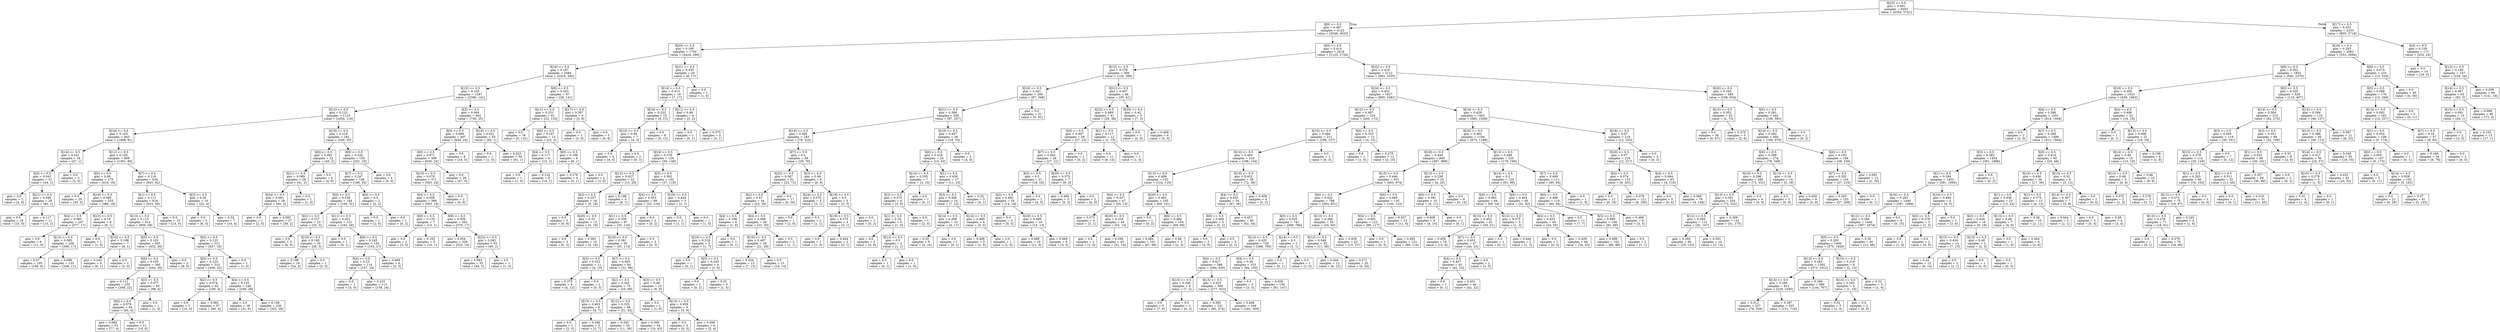digraph Tree {
node [shape=box] ;
0 [label="X[23] <= 0.5\ngini = 0.491\nsamples = 6355\nvalue = [4354, 5741]"] ;
1 [label="X[9] <= 0.5\ngini = 0.497\nsamples = 4122\nvalue = [3549, 3023]"] ;
0 -> 1 [labeldistance=2.5, labelangle=45, headlabel="True"] ;
2 [label="X[20] <= 0.5\ngini = 0.195\nsamples = 1704\nvalue = [2424, 299]"] ;
1 -> 2 ;
3 [label="X[16] <= 0.5\ngini = 0.187\nsamples = 1684\nvalue = [2416, 282]"] ;
2 -> 3 ;
4 [label="X[15] <= 0.5\ngini = 0.105\nsamples = 1587\nvalue = [2390, 141]"] ;
3 -> 4 ;
5 [label="X[12] <= 0.5\ngini = 0.122\nsamples = 1125\nvalue = [1654, 116]"] ;
4 -> 5 ;
6 [label="X[24] <= 0.5\ngini = 0.103\nsamples = 943\nvalue = [1408, 81]"] ;
5 -> 6 ;
7 [label="X[14] <= 0.5\ngini = 0.041\nsamples = 34\nvalue = [47, 1]"] ;
6 -> 7 ;
8 [label="X[0] <= 0.5\ngini = 0.043\nsamples = 31\nvalue = [44, 1]"] ;
7 -> 8 ;
9 [label="gini = 0.0\nsamples = 2\nvalue = [4, 0]"] ;
8 -> 9 ;
10 [label="X[21] <= 0.5\ngini = 0.048\nsamples = 29\nvalue = [40, 1]"] ;
8 -> 10 ;
11 [label="gini = 0.0\nsamples = 18\nvalue = [25, 0]"] ;
10 -> 11 ;
12 [label="gini = 0.117\nsamples = 11\nvalue = [15, 1]"] ;
10 -> 12 ;
13 [label="gini = 0.0\nsamples = 3\nvalue = [3, 0]"] ;
7 -> 13 ;
14 [label="X[11] <= 0.5\ngini = 0.105\nsamples = 909\nvalue = [1361, 80]"] ;
6 -> 14 ;
15 [label="X[0] <= 0.5\ngini = 0.08\nsamples = 275\nvalue = [416, 18]"] ;
14 -> 15 ;
16 [label="gini = 0.0\nsamples = 20\nvalue = [30, 0]"] ;
15 -> 16 ;
17 [label="X[19] <= 0.5\ngini = 0.085\nsamples = 255\nvalue = [386, 18]"] ;
15 -> 17 ;
18 [label="X[4] <= 0.5\ngini = 0.083\nsamples = 247\nvalue = [377, 17]"] ;
17 -> 18 ;
19 [label="gini = 0.0\nsamples = 9\nvalue = [11, 0]"] ;
18 -> 19 ;
20 [label="X[13] <= 0.5\ngini = 0.085\nsamples = 238\nvalue = [366, 17]"] ;
18 -> 20 ;
21 [label="gini = 0.07\nsamples = 105\nvalue = [160, 6]"] ;
20 -> 21 ;
22 [label="gini = 0.096\nsamples = 133\nvalue = [206, 11]"] ;
20 -> 22 ;
23 [label="X[13] <= 0.5\ngini = 0.18\nsamples = 8\nvalue = [9, 1]"] ;
17 -> 23 ;
24 [label="gini = 0.0\nsamples = 1\nvalue = [1, 0]"] ;
23 -> 24 ;
25 [label="X[10] <= 0.5\ngini = 0.198\nsamples = 7\nvalue = [8, 1]"] ;
23 -> 25 ;
26 [label="gini = 0.245\nsamples = 6\nvalue = [6, 1]"] ;
25 -> 26 ;
27 [label="gini = 0.0\nsamples = 1\nvalue = [2, 0]"] ;
25 -> 27 ;
28 [label="X[7] <= 0.5\ngini = 0.116\nsamples = 634\nvalue = [945, 62]"] ;
14 -> 28 ;
29 [label="X[1] <= 0.5\ngini = 0.111\nsamples = 624\nvalue = [923, 58]"] ;
28 -> 29 ;
30 [label="X[13] <= 0.5\ngini = 0.113\nsamples = 614\nvalue = [909, 58]"] ;
29 -> 30 ;
31 [label="X[5] <= 0.5\ngini = 0.103\nsamples = 303\nvalue = [452, 26]"] ;
30 -> 31 ;
32 [label="X[6] <= 0.5\ngini = 0.105\nsamples = 300\nvalue = [444, 26]"] ;
31 -> 32 ;
33 [label="gini = 0.112\nsamples = 235\nvalue = [348, 22]"] ;
32 -> 33 ;
34 [label="X[3] <= 0.5\ngini = 0.077\nsamples = 65\nvalue = [96, 4]"] ;
32 -> 34 ;
35 [label="X[0] <= 0.5\ngini = 0.078\nsamples = 64\nvalue = [95, 4]"] ;
34 -> 35 ;
36 [label="gini = 0.094\nsamples = 53\nvalue = [77, 4]"] ;
35 -> 36 ;
37 [label="gini = 0.0\nsamples = 11\nvalue = [18, 0]"] ;
35 -> 37 ;
38 [label="gini = 0.0\nsamples = 1\nvalue = [1, 0]"] ;
34 -> 38 ;
39 [label="gini = 0.0\nsamples = 3\nvalue = [8, 0]"] ;
31 -> 39 ;
40 [label="X[5] <= 0.5\ngini = 0.122\nsamples = 311\nvalue = [457, 32]"] ;
30 -> 40 ;
41 [label="X[0] <= 0.5\ngini = 0.123\nsamples = 310\nvalue = [456, 32]"] ;
40 -> 41 ;
42 [label="X[2] <= 0.5\ngini = 0.074\nsamples = 62\nvalue = [100, 4]"] ;
41 -> 42 ;
43 [label="gini = 0.0\nsamples = 5\nvalue = [10, 0]"] ;
42 -> 43 ;
44 [label="gini = 0.081\nsamples = 57\nvalue = [90, 4]"] ;
42 -> 44 ;
45 [label="X[4] <= 0.5\ngini = 0.135\nsamples = 248\nvalue = [356, 28]"] ;
41 -> 45 ;
46 [label="gini = 0.0\nsamples = 18\nvalue = [31, 0]"] ;
45 -> 46 ;
47 [label="gini = 0.146\nsamples = 230\nvalue = [325, 28]"] ;
45 -> 47 ;
48 [label="gini = 0.0\nsamples = 1\nvalue = [1, 0]"] ;
40 -> 48 ;
49 [label="gini = 0.0\nsamples = 10\nvalue = [14, 0]"] ;
29 -> 49 ;
50 [label="X[3] <= 0.5\ngini = 0.26\nsamples = 10\nvalue = [22, 4]"] ;
28 -> 50 ;
51 [label="gini = 0.0\nsamples = 3\nvalue = [6, 0]"] ;
50 -> 51 ;
52 [label="gini = 0.32\nsamples = 7\nvalue = [16, 4]"] ;
50 -> 52 ;
53 [label="X[19] <= 0.5\ngini = 0.218\nsamples = 182\nvalue = [246, 35]"] ;
5 -> 53 ;
54 [label="X[6] <= 0.5\ngini = 0.081\nsamples = 32\nvalue = [45, 2]"] ;
53 -> 54 ;
55 [label="X[21] <= 0.5\ngini = 0.089\nsamples = 29\nvalue = [41, 2]"] ;
54 -> 55 ;
56 [label="X[24] <= 0.5\ngini = 0.091\nsamples = 28\nvalue = [40, 2]"] ;
55 -> 56 ;
57 [label="gini = 0.0\nsamples = 1\nvalue = [2, 0]"] ;
56 -> 57 ;
58 [label="gini = 0.095\nsamples = 27\nvalue = [38, 2]"] ;
56 -> 58 ;
59 [label="gini = 0.0\nsamples = 1\nvalue = [1, 0]"] ;
55 -> 59 ;
60 [label="gini = 0.0\nsamples = 3\nvalue = [4, 0]"] ;
54 -> 60 ;
61 [label="X[8] <= 0.5\ngini = 0.242\nsamples = 150\nvalue = [201, 33]"] ;
53 -> 61 ;
62 [label="X[7] <= 0.5\ngini = 0.247\nsamples = 146\nvalue = [196, 33]"] ;
61 -> 62 ;
63 [label="X[0] <= 0.5\ngini = 0.238\nsamples = 144\nvalue = [194, 31]"] ;
62 -> 63 ;
64 [label="X[2] <= 0.5\ngini = 0.157\nsamples = 23\nvalue = [32, 3]"] ;
63 -> 64 ;
65 [label="gini = 0.0\nsamples = 3\nvalue = [6, 0]"] ;
64 -> 65 ;
66 [label="X[10] <= 0.5\ngini = 0.185\nsamples = 20\nvalue = [26, 3]"] ;
64 -> 66 ;
67 [label="gini = 0.198\nsamples = 19\nvalue = [24, 3]"] ;
66 -> 67 ;
68 [label="gini = 0.0\nsamples = 1\nvalue = [2, 0]"] ;
66 -> 68 ;
69 [label="X[11] <= 0.5\ngini = 0.251\nsamples = 121\nvalue = [162, 28]"] ;
63 -> 69 ;
70 [label="gini = 0.0\nsamples = 1\nvalue = [0, 1]"] ;
69 -> 70 ;
71 [label="X[6] <= 0.5\ngini = 0.245\nsamples = 120\nvalue = [162, 27]"] ;
69 -> 71 ;
72 [label="X[4] <= 0.5\ngini = 0.23\nsamples = 114\nvalue = [157, 24]"] ;
71 -> 72 ;
73 [label="gini = 0.0\nsamples = 1\nvalue = [3, 0]"] ;
72 -> 73 ;
74 [label="gini = 0.233\nsamples = 113\nvalue = [154, 24]"] ;
72 -> 74 ;
75 [label="gini = 0.469\nsamples = 6\nvalue = [5, 3]"] ;
71 -> 75 ;
76 [label="X[0] <= 0.5\ngini = 0.5\nsamples = 2\nvalue = [2, 2]"] ;
62 -> 76 ;
77 [label="gini = 0.0\nsamples = 1\nvalue = [2, 0]"] ;
76 -> 77 ;
78 [label="gini = 0.0\nsamples = 1\nvalue = [0, 2]"] ;
76 -> 78 ;
79 [label="gini = 0.0\nsamples = 4\nvalue = [5, 0]"] ;
61 -> 79 ;
80 [label="X[2] <= 0.5\ngini = 0.064\nsamples = 462\nvalue = [736, 25]"] ;
4 -> 80 ;
81 [label="X[5] <= 0.5\ngini = 0.069\nsamples = 407\nvalue = [644, 24]"] ;
80 -> 81 ;
82 [label="X[6] <= 0.5\ngini = 0.071\nsamples = 399\nvalue = [630, 24]"] ;
81 -> 82 ;
83 [label="X[10] <= 0.5\ngini = 0.076\nsamples = 371\nvalue = [583, 24]"] ;
82 -> 83 ;
84 [label="X[4] <= 0.5\ngini = 0.058\nsamples = 369\nvalue = [583, 18]"] ;
83 -> 84 ;
85 [label="X[0] <= 0.5\ngini = 0.133\nsamples = 7\nvalue = [13, 1]"] ;
84 -> 85 ;
86 [label="gini = 0.0\nsamples = 2\nvalue = [3, 0]"] ;
85 -> 86 ;
87 [label="gini = 0.165\nsamples = 5\nvalue = [10, 1]"] ;
85 -> 87 ;
88 [label="X[8] <= 0.5\ngini = 0.056\nsamples = 362\nvalue = [570, 17]"] ;
84 -> 88 ;
89 [label="gini = 0.054\nsamples = 329\nvalue = [525, 15]"] ;
88 -> 89 ;
90 [label="X[22] <= 0.5\ngini = 0.081\nsamples = 33\nvalue = [45, 2]"] ;
88 -> 90 ;
91 [label="gini = 0.083\nsamples = 32\nvalue = [44, 2]"] ;
90 -> 91 ;
92 [label="gini = 0.0\nsamples = 1\nvalue = [1, 0]"] ;
90 -> 92 ;
93 [label="gini = 0.0\nsamples = 2\nvalue = [0, 6]"] ;
83 -> 93 ;
94 [label="gini = 0.0\nsamples = 28\nvalue = [47, 0]"] ;
82 -> 94 ;
95 [label="gini = 0.0\nsamples = 8\nvalue = [14, 0]"] ;
81 -> 95 ;
96 [label="X[19] <= 0.5\ngini = 0.021\nsamples = 55\nvalue = [92, 1]"] ;
80 -> 96 ;
97 [label="gini = 0.0\nsamples = 1\nvalue = [1, 0]"] ;
96 -> 97 ;
98 [label="gini = 0.022\nsamples = 54\nvalue = [91, 1]"] ;
96 -> 98 ;
99 [label="X[8] <= 0.5\ngini = 0.263\nsamples = 97\nvalue = [26, 141]"] ;
3 -> 99 ;
100 [label="X[11] <= 0.5\ngini = 0.251\nsamples = 91\nvalue = [23, 133]"] ;
99 -> 100 ;
101 [label="gini = 0.0\nsamples = 76\nvalue = [0, 131]"] ;
100 -> 101 ;
102 [label="X[6] <= 0.5\ngini = 0.147\nsamples = 15\nvalue = [23, 2]"] ;
100 -> 102 ;
103 [label="X[4] <= 0.5\ngini = 0.117\nsamples = 9\nvalue = [15, 1]"] ;
102 -> 103 ;
104 [label="gini = 0.0\nsamples = 1\nvalue = [1, 0]"] ;
103 -> 104 ;
105 [label="gini = 0.124\nsamples = 8\nvalue = [14, 1]"] ;
103 -> 105 ;
106 [label="X[0] <= 0.5\ngini = 0.198\nsamples = 6\nvalue = [8, 1]"] ;
102 -> 106 ;
107 [label="gini = 0.278\nsamples = 4\nvalue = [5, 1]"] ;
106 -> 107 ;
108 [label="gini = 0.0\nsamples = 2\nvalue = [3, 0]"] ;
106 -> 108 ;
109 [label="X[17] <= 0.5\ngini = 0.397\nsamples = 6\nvalue = [3, 8]"] ;
99 -> 109 ;
110 [label="gini = 0.0\nsamples = 1\nvalue = [3, 0]"] ;
109 -> 110 ;
111 [label="gini = 0.0\nsamples = 5\nvalue = [0, 8]"] ;
109 -> 111 ;
112 [label="X[21] <= 0.5\ngini = 0.435\nsamples = 20\nvalue = [8, 17]"] ;
2 -> 112 ;
113 [label="X[14] <= 0.5\ngini = 0.413\nsamples = 19\nvalue = [7, 17]"] ;
112 -> 113 ;
114 [label="X[16] <= 0.5\ngini = 0.332\nsamples = 15\nvalue = [4, 15]"] ;
113 -> 114 ;
115 [label="X[10] <= 0.5\ngini = 0.49\nsamples = 7\nvalue = [4, 3]"] ;
114 -> 115 ;
116 [label="gini = 0.0\nsamples = 4\nvalue = [4, 0]"] ;
115 -> 116 ;
117 [label="gini = 0.0\nsamples = 3\nvalue = [0, 3]"] ;
115 -> 117 ;
118 [label="gini = 0.0\nsamples = 8\nvalue = [0, 12]"] ;
114 -> 118 ;
119 [label="X[11] <= 0.5\ngini = 0.48\nsamples = 4\nvalue = [3, 2]"] ;
113 -> 119 ;
120 [label="gini = 0.0\nsamples = 1\nvalue = [0, 1]"] ;
119 -> 120 ;
121 [label="gini = 0.375\nsamples = 3\nvalue = [3, 1]"] ;
119 -> 121 ;
122 [label="gini = 0.0\nsamples = 1\nvalue = [1, 0]"] ;
112 -> 122 ;
123 [label="X[0] <= 0.5\ngini = 0.414\nsamples = 2418\nvalue = [1125, 2724]"] ;
1 -> 123 ;
124 [label="X[15] <= 0.5\ngini = 0.378\nsamples = 306\nvalue = [132, 389]"] ;
123 -> 124 ;
125 [label="X[16] <= 0.5\ngini = 0.341\nsamples = 260\nvalue = [97, 348]"] ;
124 -> 125 ;
126 [label="X[21] <= 0.5\ngini = 0.398\nsamples = 209\nvalue = [97, 257]"] ;
125 -> 126 ;
127 [label="X[14] <= 0.5\ngini = 0.385\nsamples = 183\nvalue = [79, 224]"] ;
126 -> 127 ;
128 [label="X[24] <= 0.5\ngini = 0.378\nsamples = 124\nvalue = [50, 148]"] ;
127 -> 128 ;
129 [label="X[12] <= 0.5\ngini = 0.427\nsamples = 22\nvalue = [13, 29]"] ;
128 -> 129 ;
130 [label="X[2] <= 0.5\ngini = 0.257\nsamples = 18\nvalue = [5, 28]"] ;
129 -> 130 ;
131 [label="gini = 0.0\nsamples = 5\nvalue = [0, 9]"] ;
130 -> 131 ;
132 [label="X[20] <= 0.5\ngini = 0.33\nsamples = 13\nvalue = [5, 19]"] ;
130 -> 132 ;
133 [label="gini = 0.0\nsamples = 3\nvalue = [0, 3]"] ;
132 -> 133 ;
134 [label="gini = 0.363\nsamples = 10\nvalue = [5, 16]"] ;
132 -> 134 ;
135 [label="gini = 0.198\nsamples = 4\nvalue = [8, 1]"] ;
129 -> 135 ;
136 [label="X[5] <= 0.5\ngini = 0.362\nsamples = 102\nvalue = [37, 119]"] ;
128 -> 136 ;
137 [label="X[4] <= 0.5\ngini = 0.353\nsamples = 99\nvalue = [35, 118]"] ;
136 -> 137 ;
138 [label="X[1] <= 0.5\ngini = 0.356\nsamples = 97\nvalue = [35, 116]"] ;
137 -> 138 ;
139 [label="X[19] <= 0.5\ngini = 0.361\nsamples = 95\nvalue = [35, 113]"] ;
138 -> 139 ;
140 [label="X[3] <= 0.5\ngini = 0.332\nsamples = 11\nvalue = [4, 15]"] ;
139 -> 140 ;
141 [label="gini = 0.375\nsamples = 9\nvalue = [4, 12]"] ;
140 -> 141 ;
142 [label="gini = 0.0\nsamples = 2\nvalue = [0, 3]"] ;
140 -> 142 ;
143 [label="X[7] <= 0.5\ngini = 0.365\nsamples = 84\nvalue = [31, 98]"] ;
139 -> 143 ;
144 [label="X[2] <= 0.5\ngini = 0.342\nsamples = 74\nvalue = [25, 89]"] ;
143 -> 144 ;
145 [label="X[13] <= 0.5\ngini = 0.463\nsamples = 6\nvalue = [4, 7]"] ;
144 -> 145 ;
146 [label="gini = 0.0\nsamples = 1\nvalue = [2, 0]"] ;
145 -> 146 ;
147 [label="gini = 0.346\nsamples = 5\nvalue = [2, 7]"] ;
145 -> 147 ;
148 [label="X[12] <= 0.5\ngini = 0.325\nsamples = 68\nvalue = [21, 82]"] ;
144 -> 148 ;
149 [label="gini = 0.343\nsamples = 34\nvalue = [11, 39]"] ;
148 -> 149 ;
150 [label="gini = 0.306\nsamples = 34\nvalue = [10, 43]"] ;
148 -> 150 ;
151 [label="X[3] <= 0.5\ngini = 0.48\nsamples = 10\nvalue = [6, 9]"] ;
143 -> 151 ;
152 [label="gini = 0.0\nsamples = 1\nvalue = [1, 0]"] ;
151 -> 152 ;
153 [label="X[13] <= 0.5\ngini = 0.459\nsamples = 9\nvalue = [5, 9]"] ;
151 -> 153 ;
154 [label="gini = 0.0\nsamples = 3\nvalue = [0, 5]"] ;
153 -> 154 ;
155 [label="gini = 0.494\nsamples = 6\nvalue = [5, 4]"] ;
153 -> 155 ;
156 [label="gini = 0.0\nsamples = 2\nvalue = [0, 3]"] ;
138 -> 156 ;
157 [label="gini = 0.0\nsamples = 2\nvalue = [0, 2]"] ;
137 -> 157 ;
158 [label="X[19] <= 0.5\ngini = 0.444\nsamples = 3\nvalue = [2, 1]"] ;
136 -> 158 ;
159 [label="gini = 0.5\nsamples = 2\nvalue = [1, 1]"] ;
158 -> 159 ;
160 [label="gini = 0.0\nsamples = 1\nvalue = [1, 0]"] ;
158 -> 160 ;
161 [label="X[7] <= 0.5\ngini = 0.4\nsamples = 59\nvalue = [29, 76]"] ;
127 -> 161 ;
162 [label="X[22] <= 0.5\ngini = 0.367\nsamples = 51\nvalue = [23, 72]"] ;
161 -> 162 ;
163 [label="X[2] <= 0.5\ngini = 0.47\nsamples = 34\nvalue = [23, 38]"] ;
162 -> 163 ;
164 [label="X[4] <= 0.5\ngini = 0.198\nsamples = 6\nvalue = [1, 8]"] ;
163 -> 164 ;
165 [label="X[19] <= 0.5\ngini = 0.219\nsamples = 5\nvalue = [1, 7]"] ;
164 -> 165 ;
166 [label="gini = 0.0\nsamples = 1\nvalue = [0, 1]"] ;
165 -> 166 ;
167 [label="X[5] <= 0.5\ngini = 0.245\nsamples = 4\nvalue = [1, 6]"] ;
165 -> 167 ;
168 [label="gini = 0.0\nsamples = 1\nvalue = [0, 2]"] ;
167 -> 168 ;
169 [label="gini = 0.32\nsamples = 3\nvalue = [1, 4]"] ;
167 -> 169 ;
170 [label="gini = 0.0\nsamples = 1\nvalue = [0, 1]"] ;
164 -> 170 ;
171 [label="X[4] <= 0.5\ngini = 0.488\nsamples = 28\nvalue = [22, 30]"] ;
163 -> 171 ;
172 [label="X[19] <= 0.5\ngini = 0.487\nsamples = 26\nvalue = [21, 29]"] ;
171 -> 172 ;
173 [label="gini = 0.434\nsamples = 13\nvalue = [7, 15]"] ;
172 -> 173 ;
174 [label="gini = 0.5\nsamples = 13\nvalue = [14, 14]"] ;
172 -> 174 ;
175 [label="gini = 0.5\nsamples = 2\nvalue = [1, 1]"] ;
171 -> 175 ;
176 [label="gini = 0.0\nsamples = 17\nvalue = [0, 34]"] ;
162 -> 176 ;
177 [label="X[3] <= 0.5\ngini = 0.48\nsamples = 8\nvalue = [6, 4]"] ;
161 -> 177 ;
178 [label="X[24] <= 0.5\ngini = 0.375\nsamples = 3\nvalue = [3, 1]"] ;
177 -> 178 ;
179 [label="gini = 0.0\nsamples = 1\nvalue = [2, 0]"] ;
178 -> 179 ;
180 [label="gini = 0.5\nsamples = 2\nvalue = [1, 1]"] ;
178 -> 180 ;
181 [label="X[18] <= 0.5\ngini = 0.5\nsamples = 5\nvalue = [3, 3]"] ;
177 -> 181 ;
182 [label="X[19] <= 0.5\ngini = 0.375\nsamples = 4\nvalue = [3, 1]"] ;
181 -> 182 ;
183 [label="gini = 0.0\nsamples = 1\nvalue = [1, 0]"] ;
182 -> 183 ;
184 [label="gini = 0.444\nsamples = 3\nvalue = [2, 1]"] ;
182 -> 184 ;
185 [label="gini = 0.0\nsamples = 1\nvalue = [0, 2]"] ;
181 -> 185 ;
186 [label="X[18] <= 0.5\ngini = 0.457\nsamples = 26\nvalue = [18, 33]"] ;
126 -> 186 ;
187 [label="X[6] <= 0.5\ngini = 0.418\nsamples = 24\nvalue = [14, 33]"] ;
186 -> 187 ;
188 [label="X[14] <= 0.5\ngini = 0.355\nsamples = 7\nvalue = [3, 10]"] ;
187 -> 188 ;
189 [label="X[2] <= 0.5\ngini = 0.375\nsamples = 6\nvalue = [3, 9]"] ;
188 -> 189 ;
190 [label="X[1] <= 0.5\ngini = 0.18\nsamples = 5\nvalue = [1, 9]"] ;
189 -> 190 ;
191 [label="gini = 0.0\nsamples = 3\nvalue = [0, 8]"] ;
190 -> 191 ;
192 [label="X[12] <= 0.5\ngini = 0.5\nsamples = 2\nvalue = [1, 1]"] ;
190 -> 192 ;
193 [label="gini = 0.0\nsamples = 1\nvalue = [0, 1]"] ;
192 -> 193 ;
194 [label="gini = 0.0\nsamples = 1\nvalue = [1, 0]"] ;
192 -> 194 ;
195 [label="gini = 0.0\nsamples = 1\nvalue = [2, 0]"] ;
189 -> 195 ;
196 [label="gini = 0.0\nsamples = 1\nvalue = [0, 1]"] ;
188 -> 196 ;
197 [label="X[1] <= 0.5\ngini = 0.438\nsamples = 17\nvalue = [11, 23]"] ;
187 -> 197 ;
198 [label="X[3] <= 0.5\ngini = 0.366\nsamples = 14\nvalue = [7, 22]"] ;
197 -> 198 ;
199 [label="X[14] <= 0.5\ngini = 0.308\nsamples = 10\nvalue = [4, 17]"] ;
198 -> 199 ;
200 [label="gini = 0.32\nsamples = 9\nvalue = [4, 16]"] ;
199 -> 200 ;
201 [label="gini = 0.0\nsamples = 1\nvalue = [0, 1]"] ;
199 -> 201 ;
202 [label="X[14] <= 0.5\ngini = 0.469\nsamples = 4\nvalue = [3, 5]"] ;
198 -> 202 ;
203 [label="gini = 0.408\nsamples = 3\nvalue = [2, 5]"] ;
202 -> 203 ;
204 [label="gini = 0.0\nsamples = 1\nvalue = [1, 0]"] ;
202 -> 204 ;
205 [label="gini = 0.32\nsamples = 3\nvalue = [4, 1]"] ;
197 -> 205 ;
206 [label="gini = 0.0\nsamples = 2\nvalue = [4, 0]"] ;
186 -> 206 ;
207 [label="gini = 0.0\nsamples = 51\nvalue = [0, 91]"] ;
125 -> 207 ;
208 [label="X[21] <= 0.5\ngini = 0.497\nsamples = 46\nvalue = [35, 41]"] ;
124 -> 208 ;
209 [label="X[22] <= 0.5\ngini = 0.489\nsamples = 41\nvalue = [28, 38]"] ;
208 -> 209 ;
210 [label="X[4] <= 0.5\ngini = 0.497\nsamples = 29\nvalue = [27, 23]"] ;
209 -> 210 ;
211 [label="X[7] <= 0.5\ngini = 0.492\nsamples = 28\nvalue = [27, 21]"] ;
210 -> 211 ;
212 [label="X[5] <= 0.5\ngini = 0.5\nsamples = 21\nvalue = [18, 18]"] ;
211 -> 212 ;
213 [label="X[2] <= 0.5\ngini = 0.492\nsamples = 19\nvalue = [14, 18]"] ;
212 -> 213 ;
214 [label="gini = 0.0\nsamples = 3\nvalue = [0, 5]"] ;
213 -> 214 ;
215 [label="X[20] <= 0.5\ngini = 0.499\nsamples = 16\nvalue = [14, 13]"] ;
213 -> 215 ;
216 [label="gini = 0.488\nsamples = 10\nvalue = [11, 8]"] ;
215 -> 216 ;
217 [label="gini = 0.469\nsamples = 6\nvalue = [3, 5]"] ;
215 -> 217 ;
218 [label="gini = 0.0\nsamples = 2\nvalue = [4, 0]"] ;
212 -> 218 ;
219 [label="X[20] <= 0.5\ngini = 0.375\nsamples = 7\nvalue = [9, 3]"] ;
211 -> 219 ;
220 [label="gini = 0.469\nsamples = 5\nvalue = [5, 3]"] ;
219 -> 220 ;
221 [label="gini = 0.0\nsamples = 2\nvalue = [4, 0]"] ;
219 -> 221 ;
222 [label="gini = 0.0\nsamples = 1\nvalue = [0, 2]"] ;
210 -> 222 ;
223 [label="X[1] <= 0.5\ngini = 0.117\nsamples = 12\nvalue = [1, 15]"] ;
209 -> 223 ;
224 [label="gini = 0.0\nsamples = 11\nvalue = [0, 15]"] ;
223 -> 224 ;
225 [label="gini = 0.0\nsamples = 1\nvalue = [1, 0]"] ;
223 -> 225 ;
226 [label="X[20] <= 0.5\ngini = 0.42\nsamples = 5\nvalue = [7, 3]"] ;
208 -> 226 ;
227 [label="gini = 0.0\nsamples = 1\nvalue = [2, 0]"] ;
226 -> 227 ;
228 [label="gini = 0.469\nsamples = 4\nvalue = [5, 3]"] ;
226 -> 228 ;
229 [label="X[22] <= 0.5\ngini = 0.419\nsamples = 2112\nvalue = [993, 2335]"] ;
123 -> 229 ;
230 [label="X[24] <= 0.5\ngini = 0.452\nsamples = 1627\nvalue = [885, 1681]"] ;
229 -> 230 ;
231 [label="X[12] <= 0.5\ngini = 0.497\nsamples = 224\nvalue = [200, 172]"] ;
230 -> 231 ;
232 [label="X[16] <= 0.5\ngini = 0.494\nsamples = 211\nvalue = [196, 157]"] ;
231 -> 232 ;
233 [label="X[14] <= 0.5\ngini = 0.493\nsamples = 210\nvalue = [196, 154]"] ;
232 -> 233 ;
234 [label="X[13] <= 0.5\ngini = 0.499\nsamples = 152\nvalue = [124, 116]"] ;
233 -> 234 ;
235 [label="X[4] <= 0.5\ngini = 0.337\nsamples = 47\nvalue = [55, 15]"] ;
234 -> 235 ;
236 [label="gini = 0.375\nsamples = 3\nvalue = [3, 1]"] ;
235 -> 236 ;
237 [label="X[20] <= 0.5\ngini = 0.334\nsamples = 44\nvalue = [52, 14]"] ;
235 -> 237 ;
238 [label="gini = 0.0\nsamples = 1\nvalue = [1, 0]"] ;
237 -> 238 ;
239 [label="gini = 0.338\nsamples = 43\nvalue = [51, 14]"] ;
237 -> 239 ;
240 [label="X[20] <= 0.5\ngini = 0.482\nsamples = 105\nvalue = [69, 101]"] ;
234 -> 240 ;
241 [label="gini = 0.0\nsamples = 1\nvalue = [0, 2]"] ;
240 -> 241 ;
242 [label="X[6] <= 0.5\ngini = 0.484\nsamples = 104\nvalue = [69, 99]"] ;
240 -> 242 ;
243 [label="gini = 0.484\nsamples = 101\nvalue = [67, 96]"] ;
242 -> 243 ;
244 [label="gini = 0.48\nsamples = 3\nvalue = [2, 3]"] ;
242 -> 244 ;
245 [label="X[18] <= 0.5\ngini = 0.452\nsamples = 58\nvalue = [72, 38]"] ;
233 -> 245 ;
246 [label="X[4] <= 0.5\ngini = 0.455\nsamples = 54\nvalue = [67, 36]"] ;
245 -> 246 ;
247 [label="X[6] <= 0.5\ngini = 0.408\nsamples = 5\nvalue = [5, 2]"] ;
246 -> 247 ;
248 [label="gini = 0.0\nsamples = 2\nvalue = [3, 0]"] ;
247 -> 248 ;
249 [label="gini = 0.5\nsamples = 3\nvalue = [2, 2]"] ;
247 -> 249 ;
250 [label="gini = 0.457\nsamples = 49\nvalue = [62, 34]"] ;
246 -> 250 ;
251 [label="gini = 0.408\nsamples = 4\nvalue = [5, 2]"] ;
245 -> 251 ;
252 [label="gini = 0.0\nsamples = 1\nvalue = [0, 3]"] ;
232 -> 252 ;
253 [label="X[4] <= 0.5\ngini = 0.332\nsamples = 13\nvalue = [4, 15]"] ;
231 -> 253 ;
254 [label="gini = 0.0\nsamples = 1\nvalue = [1, 0]"] ;
253 -> 254 ;
255 [label="gini = 0.278\nsamples = 12\nvalue = [3, 15]"] ;
253 -> 255 ;
256 [label="X[16] <= 0.5\ngini = 0.429\nsamples = 1403\nvalue = [685, 1509]"] ;
230 -> 256 ;
257 [label="X[20] <= 0.5\ngini = 0.462\nsamples = 1184\nvalue = [673, 1189]"] ;
256 -> 257 ;
258 [label="X[18] <= 0.5\ngini = 0.444\nsamples = 949\nvalue = [497, 999]"] ;
257 -> 258 ;
259 [label="X[15] <= 0.5\ngini = 0.446\nsamples = 931\nvalue = [493, 974]"] ;
258 -> 259 ;
260 [label="X[6] <= 0.5\ngini = 0.432\nsamples = 796\nvalue = [393, 851]"] ;
259 -> 260 ;
261 [label="X[5] <= 0.5\ngini = 0.435\nsamples = 741\nvalue = [369, 786]"] ;
260 -> 261 ;
262 [label="X[14] <= 0.5\ngini = 0.435\nsamples = 739\nvalue = [368, 785]"] ;
261 -> 262 ;
263 [label="X[4] <= 0.5\ngini = 0.427\nsamples = 586\nvalue = [284, 635]"] ;
262 -> 263 ;
264 [label="X[13] <= 0.5\ngini = 0.346\nsamples = 6\nvalue = [7, 2]"] ;
263 -> 264 ;
265 [label="gini = 0.0\nsamples = 5\nvalue = [7, 0]"] ;
264 -> 265 ;
266 [label="gini = 0.0\nsamples = 1\nvalue = [0, 2]"] ;
264 -> 266 ;
267 [label="X[13] <= 0.5\ngini = 0.423\nsamples = 580\nvalue = [277, 633]"] ;
263 -> 267 ;
268 [label="gini = 0.382\nsamples = 231\nvalue = [95, 274]"] ;
267 -> 268 ;
269 [label="gini = 0.446\nsamples = 349\nvalue = [182, 359]"] ;
267 -> 269 ;
270 [label="X[4] <= 0.5\ngini = 0.46\nsamples = 153\nvalue = [84, 150]"] ;
262 -> 270 ;
271 [label="gini = 0.5\nsamples = 3\nvalue = [3, 3]"] ;
270 -> 271 ;
272 [label="gini = 0.458\nsamples = 150\nvalue = [81, 147]"] ;
270 -> 272 ;
273 [label="X[14] <= 0.5\ngini = 0.5\nsamples = 2\nvalue = [1, 1]"] ;
261 -> 273 ;
274 [label="gini = 0.0\nsamples = 1\nvalue = [0, 1]"] ;
273 -> 274 ;
275 [label="gini = 0.0\nsamples = 1\nvalue = [1, 0]"] ;
273 -> 275 ;
276 [label="X[13] <= 0.5\ngini = 0.394\nsamples = 55\nvalue = [24, 65]"] ;
260 -> 276 ;
277 [label="X[12] <= 0.5\ngini = 0.348\nsamples = 32\nvalue = [11, 38]"] ;
276 -> 277 ;
278 [label="gini = 0.444\nsamples = 12\nvalue = [6, 12]"] ;
277 -> 278 ;
279 [label="gini = 0.271\nsamples = 20\nvalue = [5, 26]"] ;
277 -> 279 ;
280 [label="gini = 0.439\nsamples = 23\nvalue = [13, 27]"] ;
276 -> 280 ;
281 [label="X[6] <= 0.5\ngini = 0.495\nsamples = 135\nvalue = [100, 123]"] ;
259 -> 281 ;
282 [label="X[4] <= 0.5\ngini = 0.491\nsamples = 123\nvalue = [89, 117]"] ;
281 -> 282 ;
283 [label="gini = 0.0\nsamples = 1\nvalue = [0, 3]"] ;
282 -> 283 ;
284 [label="gini = 0.492\nsamples = 122\nvalue = [89, 114]"] ;
282 -> 284 ;
285 [label="gini = 0.457\nsamples = 12\nvalue = [11, 6]"] ;
281 -> 285 ;
286 [label="X[13] <= 0.5\ngini = 0.238\nsamples = 18\nvalue = [4, 25]"] ;
258 -> 286 ;
287 [label="X[6] <= 0.5\ngini = 0.391\nsamples = 10\nvalue = [4, 11]"] ;
286 -> 287 ;
288 [label="gini = 0.408\nsamples = 9\nvalue = [4, 10]"] ;
287 -> 288 ;
289 [label="gini = 0.0\nsamples = 1\nvalue = [0, 1]"] ;
287 -> 289 ;
290 [label="gini = 0.0\nsamples = 8\nvalue = [0, 14]"] ;
286 -> 290 ;
291 [label="X[13] <= 0.5\ngini = 0.499\nsamples = 235\nvalue = [176, 190]"] ;
257 -> 291 ;
292 [label="X[14] <= 0.5\ngini = 0.5\nsamples = 124\nvalue = [91, 96]"] ;
291 -> 292 ;
293 [label="X[6] <= 0.5\ngini = 0.462\nsamples = 64\nvalue = [60, 34]"] ;
292 -> 293 ;
294 [label="X[15] <= 0.5\ngini = 0.452\nsamples = 61\nvalue = [59, 31]"] ;
293 -> 294 ;
295 [label="gini = 0.454\nsamples = 14\nvalue = [15, 8]"] ;
294 -> 295 ;
296 [label="X[7] <= 0.5\ngini = 0.451\nsamples = 47\nvalue = [44, 23]"] ;
294 -> 296 ;
297 [label="X[4] <= 0.5\ngini = 0.457\nsamples = 45\nvalue = [42, 23]"] ;
296 -> 297 ;
298 [label="gini = 0.0\nsamples = 1\nvalue = [0, 1]"] ;
297 -> 298 ;
299 [label="gini = 0.451\nsamples = 44\nvalue = [42, 22]"] ;
297 -> 299 ;
300 [label="gini = 0.0\nsamples = 2\nvalue = [2, 0]"] ;
296 -> 300 ;
301 [label="X[12] <= 0.5\ngini = 0.375\nsamples = 3\nvalue = [1, 3]"] ;
293 -> 301 ;
302 [label="gini = 0.0\nsamples = 1\nvalue = [0, 1]"] ;
301 -> 302 ;
303 [label="gini = 0.444\nsamples = 2\nvalue = [1, 2]"] ;
301 -> 303 ;
304 [label="X[6] <= 0.5\ngini = 0.444\nsamples = 60\nvalue = [31, 62]"] ;
292 -> 304 ;
305 [label="X[4] <= 0.5\ngini = 0.423\nsamples = 49\nvalue = [24, 55]"] ;
304 -> 305 ;
306 [label="gini = 0.0\nsamples = 1\nvalue = [0, 2]"] ;
305 -> 306 ;
307 [label="gini = 0.429\nsamples = 48\nvalue = [24, 53]"] ;
305 -> 307 ;
308 [label="gini = 0.5\nsamples = 11\nvalue = [7, 7]"] ;
304 -> 308 ;
309 [label="X[7] <= 0.5\ngini = 0.499\nsamples = 111\nvalue = [85, 94]"] ;
291 -> 309 ;
310 [label="X[6] <= 0.5\ngini = 0.498\nsamples = 110\nvalue = [84, 94]"] ;
309 -> 310 ;
311 [label="X[5] <= 0.5\ngini = 0.499\nsamples = 104\nvalue = [81, 89]"] ;
310 -> 311 ;
312 [label="gini = 0.499\nsamples = 102\nvalue = [80, 88]"] ;
311 -> 312 ;
313 [label="gini = 0.5\nsamples = 2\nvalue = [1, 1]"] ;
311 -> 313 ;
314 [label="gini = 0.469\nsamples = 6\nvalue = [3, 5]"] ;
310 -> 314 ;
315 [label="gini = 0.0\nsamples = 1\nvalue = [1, 0]"] ;
309 -> 315 ;
316 [label="X[18] <= 0.5\ngini = 0.07\nsamples = 219\nvalue = [12, 320]"] ;
256 -> 316 ;
317 [label="X[20] <= 0.5\ngini = 0.07\nsamples = 216\nvalue = [12, 317]"] ;
316 -> 317 ;
318 [label="X[4] <= 0.5\ngini = 0.074\nsamples = 133\nvalue = [8, 201]"] ;
317 -> 318 ;
319 [label="gini = 0.0\nsamples = 12\nvalue = [0, 16]"] ;
318 -> 319 ;
320 [label="gini = 0.079\nsamples = 121\nvalue = [8, 185]"] ;
318 -> 320 ;
321 [label="X[4] <= 0.5\ngini = 0.064\nsamples = 83\nvalue = [4, 116]"] ;
317 -> 321 ;
322 [label="gini = 0.0\nsamples = 5\nvalue = [0, 8]"] ;
321 -> 322 ;
323 [label="gini = 0.069\nsamples = 78\nvalue = [4, 108]"] ;
321 -> 323 ;
324 [label="gini = 0.0\nsamples = 3\nvalue = [0, 3]"] ;
316 -> 324 ;
325 [label="X[20] <= 0.5\ngini = 0.243\nsamples = 485\nvalue = [108, 654]"] ;
229 -> 325 ;
326 [label="X[15] <= 0.5\ngini = 0.052\nsamples = 43\nvalue = [2, 73]"] ;
325 -> 326 ;
327 [label="gini = 0.0\nsamples = 38\nvalue = [0, 67]"] ;
326 -> 327 ;
328 [label="gini = 0.375\nsamples = 5\nvalue = [2, 6]"] ;
326 -> 328 ;
329 [label="X[5] <= 0.5\ngini = 0.261\nsamples = 442\nvalue = [106, 581]"] ;
325 -> 329 ;
330 [label="X[14] <= 0.5\ngini = 0.262\nsamples = 440\nvalue = [106, 579]"] ;
329 -> 330 ;
331 [label="X[6] <= 0.5\ngini = 0.299\nsamples = 274\nvalue = [78, 349]"] ;
330 -> 331 ;
332 [label="X[16] <= 0.5\ngini = 0.296\nsamples = 260\nvalue = [73, 331]"] ;
331 -> 332 ;
333 [label="X[13] <= 0.5\ngini = 0.301\nsamples = 254\nvalue = [73, 322]"] ;
332 -> 333 ;
334 [label="X[12] <= 0.5\ngini = 0.294\nsamples = 113\nvalue = [32, 147]"] ;
333 -> 334 ;
335 [label="gini = 0.294\nsamples = 99\nvalue = [29, 133]"] ;
334 -> 335 ;
336 [label="gini = 0.291\nsamples = 14\nvalue = [3, 14]"] ;
334 -> 336 ;
337 [label="gini = 0.308\nsamples = 141\nvalue = [41, 175]"] ;
333 -> 337 ;
338 [label="gini = 0.0\nsamples = 6\nvalue = [0, 9]"] ;
332 -> 338 ;
339 [label="X[13] <= 0.5\ngini = 0.34\nsamples = 14\nvalue = [5, 18]"] ;
331 -> 339 ;
340 [label="gini = 0.0\nsamples = 5\nvalue = [0, 9]"] ;
339 -> 340 ;
341 [label="gini = 0.459\nsamples = 9\nvalue = [5, 9]"] ;
339 -> 341 ;
342 [label="X[6] <= 0.5\ngini = 0.193\nsamples = 166\nvalue = [28, 230]"] ;
330 -> 342 ;
343 [label="X[7] <= 0.5\ngini = 0.202\nsamples = 154\nvalue = [27, 210]"] ;
342 -> 343 ;
344 [label="gini = 0.203\nsamples = 153\nvalue = [27, 209]"] ;
343 -> 344 ;
345 [label="gini = 0.0\nsamples = 1\nvalue = [0, 1]"] ;
343 -> 345 ;
346 [label="gini = 0.091\nsamples = 12\nvalue = [1, 20]"] ;
342 -> 346 ;
347 [label="gini = 0.0\nsamples = 2\nvalue = [0, 2]"] ;
329 -> 347 ;
348 [label="X[17] <= 0.5\ngini = 0.353\nsamples = 2233\nvalue = [805, 2718]"] ;
0 -> 348 [labeldistance=2.5, labelangle=-45, headlabel="False"] ;
349 [label="X[18] <= 0.5\ngini = 0.283\nsamples = 2062\nvalue = [553, 2694]"] ;
348 -> 349 ;
350 [label="X[6] <= 0.5\ngini = 0.302\nsamples = 1852\nvalue = [540, 2370]"] ;
349 -> 350 ;
351 [label="X[19] <= 0.5\ngini = 0.295\nsamples = 1523\nvalue = [430, 1963]"] ;
350 -> 351 ;
352 [label="X[9] <= 0.5\ngini = 0.289\nsamples = 1501\nvalue = [414, 1944]"] ;
351 -> 352 ;
353 [label="gini = 0.0\nsamples = 2\nvalue = [3, 0]"] ;
352 -> 353 ;
354 [label="X[7] <= 0.5\ngini = 0.288\nsamples = 1499\nvalue = [411, 1944]"] ;
352 -> 354 ;
355 [label="X[3] <= 0.5\ngini = 0.283\nsamples = 1454\nvalue = [391, 1896]"] ;
354 -> 355 ;
356 [label="X[1] <= 0.5\ngini = 0.284\nsamples = 1453\nvalue = [391, 1894]"] ;
355 -> 356 ;
357 [label="X[16] <= 0.5\ngini = 0.282\nsamples = 1449\nvalue = [387, 1889]"] ;
356 -> 357 ;
358 [label="X[12] <= 0.5\ngini = 0.284\nsamples = 1440\nvalue = [387, 1874]"] ;
357 -> 358 ;
359 [label="X[5] <= 0.5\ngini = 0.283\nsamples = 1400\nvalue = [375, 1826]"] ;
358 -> 359 ;
360 [label="X[13] <= 0.5\ngini = 0.283\nsamples = 1392\nvalue = [373, 1812]"] ;
359 -> 360 ;
361 [label="X[14] <= 0.5\ngini = 0.295\nsamples = 812\nvalue = [229, 1045]"] ;
360 -> 361 ;
362 [label="gini = 0.312\nsamples = 257\nvalue = [78, 326]"] ;
361 -> 362 ;
363 [label="gini = 0.287\nsamples = 555\nvalue = [151, 719]"] ;
361 -> 363 ;
364 [label="gini = 0.266\nsamples = 580\nvalue = [144, 767]"] ;
360 -> 364 ;
365 [label="X[15] <= 0.5\ngini = 0.219\nsamples = 8\nvalue = [2, 14]"] ;
359 -> 365 ;
366 [label="X[14] <= 0.5\ngini = 0.165\nsamples = 5\nvalue = [1, 10]"] ;
365 -> 366 ;
367 [label="gini = 0.32\nsamples = 3\nvalue = [1, 4]"] ;
366 -> 367 ;
368 [label="gini = 0.0\nsamples = 2\nvalue = [0, 6]"] ;
366 -> 368 ;
369 [label="gini = 0.32\nsamples = 3\nvalue = [1, 4]"] ;
365 -> 369 ;
370 [label="gini = 0.32\nsamples = 40\nvalue = [12, 48]"] ;
358 -> 370 ;
371 [label="gini = 0.0\nsamples = 9\nvalue = [0, 15]"] ;
357 -> 371 ;
372 [label="X[14] <= 0.5\ngini = 0.494\nsamples = 4\nvalue = [4, 5]"] ;
356 -> 372 ;
373 [label="X[5] <= 0.5\ngini = 0.278\nsamples = 3\nvalue = [1, 5]"] ;
372 -> 373 ;
374 [label="gini = 0.0\nsamples = 1\nvalue = [1, 0]"] ;
373 -> 374 ;
375 [label="gini = 0.0\nsamples = 2\nvalue = [0, 5]"] ;
373 -> 375 ;
376 [label="gini = 0.0\nsamples = 1\nvalue = [3, 0]"] ;
372 -> 376 ;
377 [label="gini = 0.0\nsamples = 1\nvalue = [0, 2]"] ;
355 -> 377 ;
378 [label="X[0] <= 0.5\ngini = 0.415\nsamples = 45\nvalue = [20, 48]"] ;
354 -> 378 ;
379 [label="X[14] <= 0.5\ngini = 0.436\nsamples = 36\nvalue = [17, 36]"] ;
378 -> 379 ;
380 [label="X[1] <= 0.5\ngini = 0.456\nsamples = 23\nvalue = [13, 24]"] ;
379 -> 380 ;
381 [label="X[2] <= 0.5\ngini = 0.444\nsamples = 16\nvalue = [9, 18]"] ;
380 -> 381 ;
382 [label="X[15] <= 0.5\ngini = 0.434\nsamples = 14\nvalue = [7, 15]"] ;
381 -> 382 ;
383 [label="gini = 0.42\nsamples = 12\nvalue = [6, 14]"] ;
382 -> 383 ;
384 [label="gini = 0.5\nsamples = 2\nvalue = [1, 1]"] ;
382 -> 384 ;
385 [label="X[13] <= 0.5\ngini = 0.48\nsamples = 2\nvalue = [2, 3]"] ;
381 -> 385 ;
386 [label="gini = 0.0\nsamples = 1\nvalue = [2, 0]"] ;
385 -> 386 ;
387 [label="gini = 0.0\nsamples = 1\nvalue = [0, 3]"] ;
385 -> 387 ;
388 [label="X[13] <= 0.5\ngini = 0.48\nsamples = 7\nvalue = [4, 6]"] ;
380 -> 388 ;
389 [label="gini = 0.0\nsamples = 1\nvalue = [1, 0]"] ;
388 -> 389 ;
390 [label="gini = 0.444\nsamples = 6\nvalue = [3, 6]"] ;
388 -> 390 ;
391 [label="X[1] <= 0.5\ngini = 0.375\nsamples = 13\nvalue = [4, 12]"] ;
379 -> 391 ;
392 [label="gini = 0.26\nsamples = 10\nvalue = [2, 11]"] ;
391 -> 392 ;
393 [label="gini = 0.444\nsamples = 3\nvalue = [2, 1]"] ;
391 -> 393 ;
394 [label="X[15] <= 0.5\ngini = 0.32\nsamples = 9\nvalue = [3, 12]"] ;
378 -> 394 ;
395 [label="X[14] <= 0.5\ngini = 0.397\nsamples = 7\nvalue = [3, 8]"] ;
394 -> 395 ;
396 [label="gini = 0.0\nsamples = 3\nvalue = [0, 4]"] ;
395 -> 396 ;
397 [label="gini = 0.49\nsamples = 4\nvalue = [3, 4]"] ;
395 -> 397 ;
398 [label="gini = 0.0\nsamples = 2\nvalue = [0, 4]"] ;
394 -> 398 ;
399 [label="X[4] <= 0.5\ngini = 0.496\nsamples = 22\nvalue = [16, 19]"] ;
351 -> 399 ;
400 [label="gini = 0.0\nsamples = 1\nvalue = [0, 1]"] ;
399 -> 400 ;
401 [label="X[13] <= 0.5\ngini = 0.498\nsamples = 21\nvalue = [16, 18]"] ;
399 -> 401 ;
402 [label="X[14] <= 0.5\ngini = 0.48\nsamples = 15\nvalue = [15, 10]"] ;
401 -> 402 ;
403 [label="X[12] <= 0.5\ngini = 0.48\nsamples = 5\nvalue = [6, 4]"] ;
402 -> 403 ;
404 [label="gini = 0.375\nsamples = 2\nvalue = [1, 3]"] ;
403 -> 404 ;
405 [label="gini = 0.278\nsamples = 3\nvalue = [5, 1]"] ;
403 -> 405 ;
406 [label="gini = 0.48\nsamples = 10\nvalue = [9, 6]"] ;
402 -> 406 ;
407 [label="gini = 0.198\nsamples = 6\nvalue = [1, 8]"] ;
401 -> 407 ;
408 [label="X[0] <= 0.5\ngini = 0.335\nsamples = 329\nvalue = [110, 407]"] ;
350 -> 408 ;
409 [label="X[14] <= 0.5\ngini = 0.304\nsamples = 213\nvalue = [62, 270]"] ;
408 -> 409 ;
410 [label="X[3] <= 0.5\ngini = 0.265\nsamples = 119\nvalue = [30, 161]"] ;
409 -> 410 ;
411 [label="X[15] <= 0.5\ngini = 0.279\nsamples = 112\nvalue = [30, 149]"] ;
410 -> 411 ;
412 [label="X[1] <= 0.5\ngini = 0.263\nsamples = 80\nvalue = [19, 103]"] ;
411 -> 412 ;
413 [label="X[12] <= 0.5\ngini = 0.274\nsamples = 75\nvalue = [19, 97]"] ;
412 -> 413 ;
414 [label="X[13] <= 0.5\ngini = 0.276\nsamples = 71\nvalue = [18, 91]"] ;
413 -> 414 ;
415 [label="gini = 0.0\nsamples = 1\nvalue = [0, 1]"] ;
414 -> 415 ;
416 [label="gini = 0.278\nsamples = 70\nvalue = [18, 90]"] ;
414 -> 416 ;
417 [label="gini = 0.245\nsamples = 4\nvalue = [1, 6]"] ;
413 -> 417 ;
418 [label="gini = 0.0\nsamples = 5\nvalue = [0, 6]"] ;
412 -> 418 ;
419 [label="X[2] <= 0.5\ngini = 0.311\nsamples = 32\nvalue = [11, 46]"] ;
411 -> 419 ;
420 [label="gini = 0.0\nsamples = 1\nvalue = [0, 1]"] ;
419 -> 420 ;
421 [label="gini = 0.316\nsamples = 31\nvalue = [11, 45]"] ;
419 -> 421 ;
422 [label="gini = 0.0\nsamples = 7\nvalue = [0, 12]"] ;
410 -> 422 ;
423 [label="X[3] <= 0.5\ngini = 0.351\nsamples = 94\nvalue = [32, 109]"] ;
409 -> 423 ;
424 [label="X[1] <= 0.5\ngini = 0.353\nsamples = 86\nvalue = [30, 101]"] ;
423 -> 424 ;
425 [label="gini = 0.357\nsamples = 84\nvalue = [30, 99]"] ;
424 -> 425 ;
426 [label="gini = 0.0\nsamples = 2\nvalue = [0, 2]"] ;
424 -> 426 ;
427 [label="gini = 0.32\nsamples = 8\nvalue = [2, 8]"] ;
423 -> 427 ;
428 [label="X[15] <= 0.5\ngini = 0.384\nsamples = 116\nvalue = [48, 137]"] ;
408 -> 428 ;
429 [label="X[13] <= 0.5\ngini = 0.388\nsamples = 95\nvalue = [40, 112]"] ;
428 -> 429 ;
430 [label="X[14] <= 0.5\ngini = 0.417\nsamples = 50\nvalue = [24, 57]"] ;
429 -> 430 ;
431 [label="X[16] <= 0.5\ngini = 0.278\nsamples = 5\nvalue = [1, 5]"] ;
430 -> 431 ;
432 [label="gini = 0.32\nsamples = 4\nvalue = [1, 4]"] ;
431 -> 432 ;
433 [label="gini = 0.0\nsamples = 1\nvalue = [0, 1]"] ;
431 -> 433 ;
434 [label="gini = 0.425\nsamples = 45\nvalue = [23, 52]"] ;
430 -> 434 ;
435 [label="gini = 0.349\nsamples = 45\nvalue = [16, 55]"] ;
429 -> 435 ;
436 [label="gini = 0.367\nsamples = 21\nvalue = [8, 25]"] ;
428 -> 436 ;
437 [label="X[6] <= 0.5\ngini = 0.074\nsamples = 210\nvalue = [13, 324]"] ;
349 -> 437 ;
438 [label="X[5] <= 0.5\ngini = 0.088\nsamples = 170\nvalue = [13, 268]"] ;
437 -> 438 ;
439 [label="X[13] <= 0.5\ngini = 0.092\nsamples = 165\nvalue = [13, 257]"] ;
438 -> 439 ;
440 [label="X[1] <= 0.5\ngini = 0.054\nsamples = 108\nvalue = [5, 174]"] ;
439 -> 440 ;
441 [label="X[0] <= 0.5\ngini = 0.055\nsamples = 107\nvalue = [5, 173]"] ;
440 -> 441 ;
442 [label="gini = 0.0\nsamples = 5\nvalue = [0, 11]"] ;
441 -> 442 ;
443 [label="X[14] <= 0.5\ngini = 0.058\nsamples = 102\nvalue = [5, 162]"] ;
441 -> 443 ;
444 [label="gini = 0.0\nsamples = 21\nvalue = [0, 29]"] ;
443 -> 444 ;
445 [label="gini = 0.07\nsamples = 81\nvalue = [5, 133]"] ;
443 -> 445 ;
446 [label="gini = 0.0\nsamples = 1\nvalue = [0, 1]"] ;
440 -> 446 ;
447 [label="X[7] <= 0.5\ngini = 0.16\nsamples = 57\nvalue = [8, 83]"] ;
439 -> 447 ;
448 [label="gini = 0.169\nsamples = 54\nvalue = [8, 78]"] ;
447 -> 448 ;
449 [label="gini = 0.0\nsamples = 3\nvalue = [0, 5]"] ;
447 -> 449 ;
450 [label="gini = 0.0\nsamples = 5\nvalue = [0, 11]"] ;
438 -> 450 ;
451 [label="gini = 0.0\nsamples = 40\nvalue = [0, 56]"] ;
437 -> 451 ;
452 [label="X[4] <= 0.5\ngini = 0.159\nsamples = 171\nvalue = [252, 24]"] ;
348 -> 452 ;
453 [label="gini = 0.0\nsamples = 14\nvalue = [18, 0]"] ;
452 -> 453 ;
454 [label="X[13] <= 0.5\ngini = 0.169\nsamples = 157\nvalue = [234, 24]"] ;
452 -> 454 ;
455 [label="X[14] <= 0.5\ngini = 0.097\nsamples = 63\nvalue = [93, 5]"] ;
454 -> 455 ;
456 [label="X[15] <= 0.5\ngini = 0.091\nsamples = 15\nvalue = [20, 1]"] ;
455 -> 456 ;
457 [label="gini = 0.0\nsamples = 2\nvalue = [3, 0]"] ;
456 -> 457 ;
458 [label="gini = 0.105\nsamples = 13\nvalue = [17, 1]"] ;
456 -> 458 ;
459 [label="gini = 0.098\nsamples = 48\nvalue = [73, 4]"] ;
455 -> 459 ;
460 [label="gini = 0.209\nsamples = 94\nvalue = [141, 19]"] ;
454 -> 460 ;
}